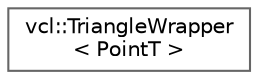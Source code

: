 digraph "Graphical Class Hierarchy"
{
 // LATEX_PDF_SIZE
  bgcolor="transparent";
  edge [fontname=Helvetica,fontsize=10,labelfontname=Helvetica,labelfontsize=10];
  node [fontname=Helvetica,fontsize=10,shape=box,height=0.2,width=0.4];
  rankdir="LR";
  Node0 [label="vcl::TriangleWrapper\l\< PointT \>",height=0.2,width=0.4,color="grey40", fillcolor="white", style="filled",URL="$classvcl_1_1TriangleWrapper.html",tooltip=" "];
}

